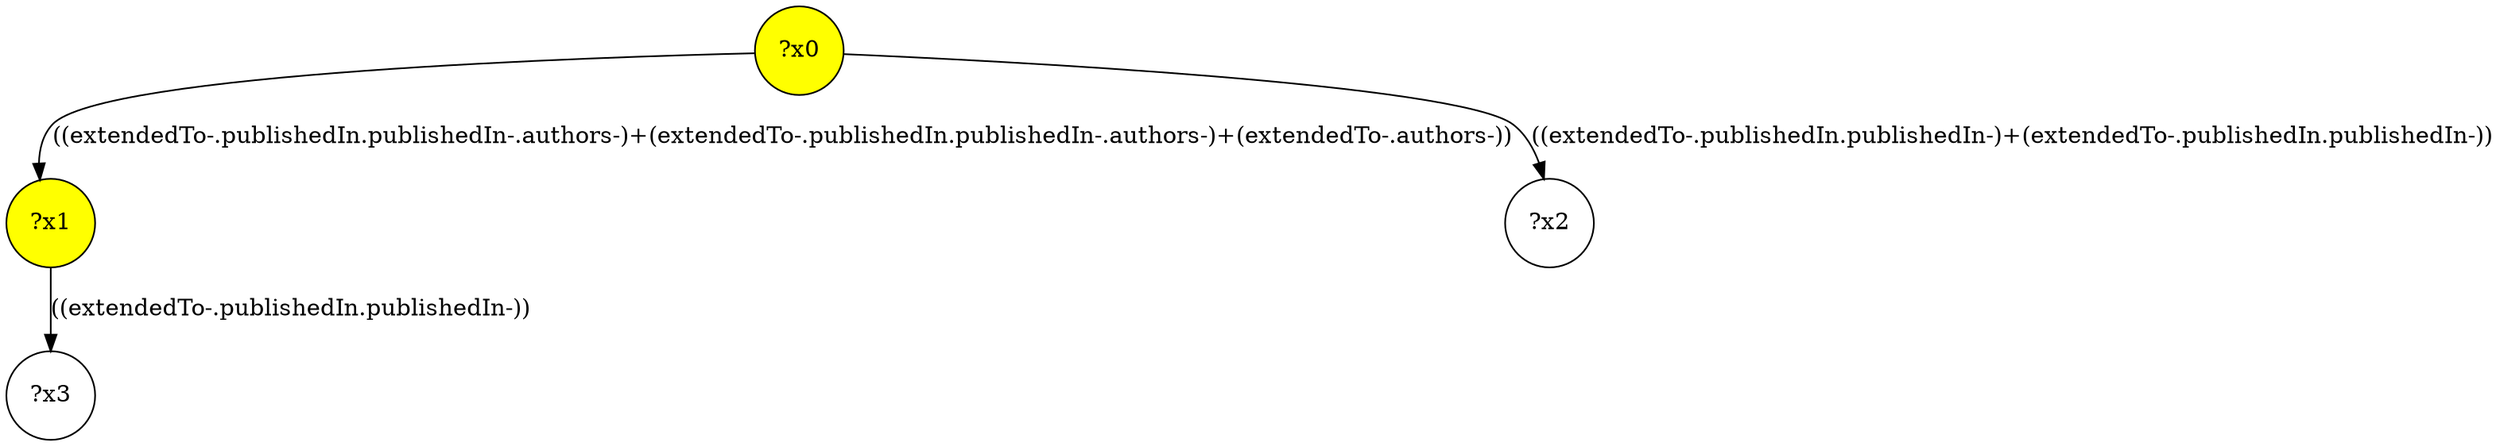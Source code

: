 digraph g {
	x0 [fillcolor="yellow", style="filled," shape=circle, label="?x0"];
	x1 [fillcolor="yellow", style="filled," shape=circle, label="?x1"];
	x0 -> x1 [label="((extendedTo-.publishedIn.publishedIn-.authors-)+(extendedTo-.publishedIn.publishedIn-.authors-)+(extendedTo-.authors-))"];
	x2 [shape=circle, label="?x2"];
	x0 -> x2 [label="((extendedTo-.publishedIn.publishedIn-)+(extendedTo-.publishedIn.publishedIn-))"];
	x3 [shape=circle, label="?x3"];
	x1 -> x3 [label="((extendedTo-.publishedIn.publishedIn-))"];
}
